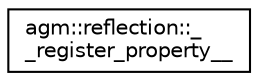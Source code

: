 digraph "圖形化之類別階層"
{
  edge [fontname="Helvetica",fontsize="10",labelfontname="Helvetica",labelfontsize="10"];
  node [fontname="Helvetica",fontsize="10",shape=record];
  rankdir="LR";
  Node1 [label="agm::reflection::_\l_register_property__",height=0.2,width=0.4,color="black", fillcolor="white", style="filled",URL="$structagm_1_1reflection_1_1____register__property____.html"];
}
